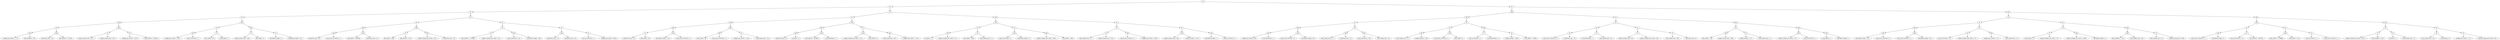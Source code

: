 digraph G {
 1 [label = "Or" ] 1->4; 4 [label = "Or" ] 4->16; 16 [label = "Or" ] 16->64; 64 [label = "Or" ] 64->256; 256 [label = "And" ] 256->1024; 1024 [label = "Or" ] 1024->4096; 4096 [label = "And" ] 4096->16384; 16384 [label = "changes_per_author > 1.75" ] 4096->16385; 16385 [label = "files_modified < 561" ] 1024->4097; 4097 [label = "And" ] 4097->16388; 16388 [label = "subsystem_num > 30" ] 4097->16389; 16389 [label = "lines_deleted > 379762" ] 256->1025; 1025 [label = "And" ] 1025->4100; 4100 [label = "Or" ] 4100->16400; 16400 [label = "project_merge_ratio < 0.57" ] 4100->16401; 16401 [label = "project_merge_ratio < 0.57" ] 1025->4101; 4101 [label = "Or" ] 4101->16404; 16404 [label = "changes_per_author > 82.53" ] 4101->16405; 16405 [label = "lines_deleted < 1293235" ] 64->257; 257 [label = "And" ] 257->1028; 1028 [label = "Or" ] 1028->4112; 4112 [label = "And" ] 4112->16448; 16448 [label = "changes_per_author < 78.01" ] 4112->16449; 16449 [label = "num_of_reviewers < 1" ] 1028->4113; 4113 [label = "Or" ] 4113->16452; 16452 [label = "lines_added > 36" ] 4113->16453; 16453 [label = "is_bug_fixing = 1" ] 257->1029; 1029 [label = "And" ] 1029->4116; 4116 [label = "Or" ] 4116->16464; 16464 [label = "project_merge_ratio < 0.82" ] 4116->16465; 16465 [label = "files_added > 0" ] 1029->4117; 4117 [label = "Or" ] 4117->16468; 16468 [label = "description_length < 2" ] 4117->16469; 16469 [label = "description_length < 114" ] 16->65; 65 [label = "Or" ] 65->260; 260 [label = "Or" ] 260->1040; 1040 [label = "And" ] 1040->4160; 4160 [label = "And" ] 4160->16640; 16640 [label = "subsystem_num < 20" ] 4160->16641; 16641 [label = "num_of_bot_reviewers < 1" ] 1040->4161; 4161 [label = "And" ] 4161->16644; 16644 [label = "lines_added > 2395850" ] 4161->16645; 16645 [label = "subsystem_num < 15" ] 260->1041; 1041 [label = "And" ] 1041->4164; 4164 [label = "Or" ] 4164->16656; 16656 [label = "files_added < 4265" ] 4164->16657; 16657 [label = "files_deleted > 1276" ] 1041->4165; 4165 [label = "And" ] 4165->16660; 16660 [label = "project_changes_per_week < 0.35" ] 4165->16661; 16661 [label = "subsystem_num > 28" ] 65->261; 261 [label = "Or" ] 261->1044; 1044 [label = "Or" ] 1044->4176; 4176 [label = "Or" ] 4176->16704; 16704 [label = "lines_deleted > 1753956" ] 4176->16705; 16705 [label = "project_changes_per_week < 7.47" ] 1044->4177; 4177 [label = "And" ] 4177->16708; 16708 [label = "num_of_directory > 221" ] 4177->16709; 16709 [label = "description_length < 109" ] 261->1045; 1045 [label = "Or" ] 1045->4180; 4180 [label = "And" ] 4180->16720; 16720 [label = "subsystem_num > 14" ] 4180->16721; 16721 [label = "subsystem_num < 28" ] 1045->4181; 4181 [label = "Or" ] 4181->16724; 16724 [label = "num_of_reviewers < 1" ] 4181->16725; 16725 [label = "changes_per_author > 90.92" ] 4->17; 17 [label = "Or" ] 17->68; 68 [label = "Or" ] 68->272; 272 [label = "And" ] 272->1088; 1088 [label = "And" ] 1088->4352; 4352 [label = "Or" ] 4352->17408; 17408 [label = "subsystem_num > 15" ] 4352->17409; 17409 [label = "lines_added > 36" ] 1088->4353; 4353 [label = "And" ] 4353->17412; 17412 [label = "description_length < 114" ] 4353->17413; 17413 [label = "num_of_bot_reviewers < 2" ] 272->1089; 1089 [label = "And" ] 1089->4356; 4356 [label = "And" ] 4356->17424; 17424 [label = "lines_added > 36" ] 4356->17425; 17425 [label = "num_of_bot_reviewers < 2" ] 1089->4357; 4357 [label = "Or" ] 4357->17428; 17428 [label = "changes_per_author > 15.19" ] 4357->17429; 17429 [label = "total_change_num > 312" ] 68->273; 273 [label = "And" ] 273->1092; 1092 [label = "And" ] 1092->4368; 4368 [label = "And" ] 4368->17472; 17472 [label = "subsystem_num > 8" ] 4368->17473; 17473 [label = "is_feature = 0" ] 1092->4369; 4369 [label = "And" ] 4369->17476; 17476 [label = "lines_deleted > 3018647" ] 4369->17477; 17477 [label = "is_documentation = 1" ] 273->1093; 1093 [label = "Or" ] 1093->4372; 4372 [label = "And" ] 4372->17488; 17488 [label = "project_changes_per_week < 7.47" ] 4372->17489; 17489 [label = "lines_added > 0" ] 1093->4373; 4373 [label = "And" ] 4373->17492; 17492 [label = "num_of_directory < 673" ] 4373->17493; 17493 [label = "changes_per_author < 72.18" ] 17->69; 69 [label = "And" ] 69->276; 276 [label = "And" ] 276->1104; 1104 [label = "Or" ] 1104->4416; 4416 [label = "And" ] 4416->17664; 17664 [label = "is_feature = 0" ] 4416->17665; 17665 [label = "project_changes_per_week < 7.47" ] 1104->4417; 4417 [label = "Or" ] 4417->17668; 17668 [label = "files_added > 5366" ] 4417->17669; 17669 [label = "total_change_num < 11" ] 276->1105; 1105 [label = "Or" ] 1105->4420; 4420 [label = "And" ] 4420->17680; 17680 [label = "num_of_reviewers < 1" ] 4420->17681; 17681 [label = "description_length < 2" ] 1105->4421; 4421 [label = "And" ] 4421->17684; 17684 [label = "project_changes_per_week < 38.05" ] 4421->17685; 17685 [label = "files_added > 5883" ] 69->277; 277 [label = "Or" ] 277->1108; 1108 [label = "Or" ] 1108->4432; 4432 [label = "Or" ] 4432->17728; 17728 [label = "total_change_num < 11" ] 4432->17729; 17729 [label = "project_merge_ratio < 0.57" ] 1108->4433; 4433 [label = "And" ] 4433->17732; 17732 [label = "num_of_bot_reviewers < 1" ] 4433->17733; 17733 [label = "changes_per_author < 32.09" ] 277->1109; 1109 [label = "Or" ] 1109->4436; 4436 [label = "And" ] 4436->17744; 17744 [label = "project_merge_ratio < 0.82" ] 4436->17745; 17745 [label = "modify_entropy < 11.19" ] 1109->4437; 4437 [label = "And" ] 4437->17748; 17748 [label = "description_length > 7" ] 4437->17749; 17749 [label = "num_of_reviewers < 1" ] 1->5; 5 [label = "Or" ] 5->20; 20 [label = "And" ] 20->80; 80 [label = "And" ] 80->320; 320 [label = "Or" ] 320->1280; 1280 [label = "And" ] 1280->5120; 5120 [label = "And" ] 5120->20480; 20480 [label = "changes_per_author < 66" ] 5120->20481; 20481 [label = "is_documentation = 1" ] 1280->5121; 5121 [label = "And" ] 5121->20484; 20484 [label = "num_of_bot_reviewers < 0" ] 5121->20485; 20485 [label = "description_length < 46" ] 320->1281; 1281 [label = "Or" ] 1281->5124; 5124 [label = "And" ] 5124->20496; 20496 [label = "total_change_num < 11" ] 5124->20497; 20497 [label = "subsystem_num > 15" ] 1281->5125; 5125 [label = "And" ] 5125->20500; 20500 [label = "num_of_directory > 162" ] 5125->20501; 20501 [label = "total_change_num < 32" ] 80->321; 321 [label = "Or" ] 321->1284; 1284 [label = "Or" ] 1284->5136; 5136 [label = "And" ] 5136->20544; 20544 [label = "total_change_num < 11" ] 5136->20545; 20545 [label = "modify_entropy < 2.09" ] 1284->5137; 5137 [label = "And" ] 5137->20548; 20548 [label = "num_of_bot_reviewers > 2" ] 5137->20549; 20549 [label = "lines_added > 0" ] 321->1285; 1285 [label = "And" ] 1285->5140; 5140 [label = "Or" ] 5140->20560; 20560 [label = "num_of_reviewers < 1" ] 5140->20561; 20561 [label = "is_documentation = 0" ] 1285->5141; 5141 [label = "Or" ] 5141->20564; 20564 [label = "modify_entropy > 10.68" ] 5141->20565; 20565 [label = "lines_added > 775684" ] 20->81; 81 [label = "Or" ] 81->324; 324 [label = "Or" ] 324->1296; 1296 [label = "Or" ] 1296->5184; 5184 [label = "Or" ] 5184->20736; 20736 [label = "num_of_bot_reviewers < 0" ] 5184->20737; 20737 [label = "subsystem_num > 15" ] 1296->5185; 5185 [label = "Or" ] 5185->20740; 20740 [label = "is_documentation = 1" ] 5185->20741; 20741 [label = "total_change_num < 32" ] 324->1297; 1297 [label = "Or" ] 1297->5188; 5188 [label = "Or" ] 5188->20752; 20752 [label = "project_merge_ratio < 0.8" ] 5188->20753; 20753 [label = "project_changes_per_week < 0.35" ] 1297->5189; 5189 [label = "Or" ] 5189->20756; 20756 [label = "total_change_num > 665" ] 5189->20757; 20757 [label = "subsystem_num < 6" ] 81->325; 325 [label = "And" ] 325->1300; 1300 [label = "Or" ] 1300->5200; 5200 [label = "And" ] 5200->20800; 20800 [label = "lines_added > 144" ] 5200->20801; 20801 [label = "project_merge_ratio < 0.66" ] 1300->5201; 5201 [label = "Or" ] 5201->20804; 20804 [label = "modify_entropy > 4.17" ] 5201->20805; 20805 [label = "total_change_num < 11" ] 325->1301; 1301 [label = "And" ] 1301->5204; 5204 [label = "And" ] 5204->20816; 20816 [label = "project_changes_per_week < 7.47" ] 5204->20817; 20817 [label = "num_of_reviewers < 1" ] 1301->5205; 5205 [label = "And" ] 5205->20820; 20820 [label = "is_bug_fixing = 0" ] 5205->20821; 20821 [label = "description_length > 7" ] 5->21; 21 [label = "And" ] 21->84; 84 [label = "Or" ] 84->336; 336 [label = "Or" ] 336->1344; 1344 [label = "And" ] 1344->5376; 5376 [label = "And" ] 5376->21504; 21504 [label = "description_length < 114" ] 5376->21505; 21505 [label = "num_of_bot_reviewers > 0" ] 1344->5377; 5377 [label = "And" ] 5377->21508; 21508 [label = "num_of_bot_reviewers > 1" ] 5377->21509; 21509 [label = "description_length < 417" ] 336->1345; 1345 [label = "Or" ] 1345->5380; 5380 [label = "Or" ] 5380->21520; 21520 [label = "num_of_reviewers < 13" ] 5380->21521; 21521 [label = "project_changes_per_week < 7.47" ] 1345->5381; 5381 [label = "And" ] 5381->21524; 21524 [label = "changes_per_author > 1.75" ] 5381->21525; 21525 [label = "num_of_directory > 717" ] 84->337; 337 [label = "Or" ] 337->1348; 1348 [label = "Or" ] 1348->5392; 5392 [label = "Or" ] 5392->21568; 21568 [label = "is_bug_fixing = 0" ] 5392->21569; 21569 [label = "project_changes_per_week < 7.47" ] 1348->5393; 5393 [label = "And" ] 5393->21572; 21572 [label = "project_changes_per_week > 155.66" ] 5393->21573; 21573 [label = "description_length < 2" ] 337->1349; 1349 [label = "And" ] 1349->5396; 5396 [label = "And" ] 5396->21584; 21584 [label = "files_modified > 1710" ] 5396->21585; 21585 [label = "total_change_num > 855" ] 1349->5397; 5397 [label = "Or" ] 5397->21588; 21588 [label = "total_change_num < 32" ] 5397->21589; 21589 [label = "project_merge_ratio > 0.68" ] 21->85; 85 [label = "And" ] 85->340; 340 [label = "And" ] 340->1360; 1360 [label = "Or" ] 1360->5440; 5440 [label = "And" ] 5440->21760; 21760 [label = "num_of_bot_reviewers < 1" ] 5440->21761; 21761 [label = "description_length < 2" ] 1360->5441; 5441 [label = "Or" ] 5441->21764; 21764 [label = "num_of_reviewers < 10" ] 5441->21765; 21765 [label = "lines_deleted < 1605762" ] 340->1361; 1361 [label = "Or" ] 1361->5444; 5444 [label = "And" ] 5444->21776; 21776 [label = "lines_deleted > 2798696" ] 5444->21777; 21777 [label = "files_added < 7322" ] 1361->5445; 5445 [label = "Or" ] 5445->21780; 21780 [label = "num_of_reviewers < 1" ] 5445->21781; 21781 [label = "num_of_bot_reviewers < 2" ] 85->341; 341 [label = "And" ] 341->1364; 1364 [label = "Or" ] 1364->5456; 5456 [label = "Or" ] 5456->21824; 21824 [label = "project_changes_per_week > 63.16" ] 5456->21825; 21825 [label = "files_modified > 1255" ] 1364->5457; 5457 [label = "Or" ] 5457->21828; 21828 [label = "is_feature = 1" ] 5457->21829; 21829 [label = "total_change_num < 32" ] 341->1365; 1365 [label = "Or" ] 1365->5460; 5460 [label = "Or" ] 5460->21840; 21840 [label = "num_of_directory > 722" ] 5460->21841; 21841 [label = "is_bug_fixing = 0" ] 1365->5461; 5461 [label = "Or" ] 5461->21844; 21844 [label = "changes_per_author > 1.75" ] 5461->21845; 21845 [label = "project_changes_per_week < 0.35" ]}
